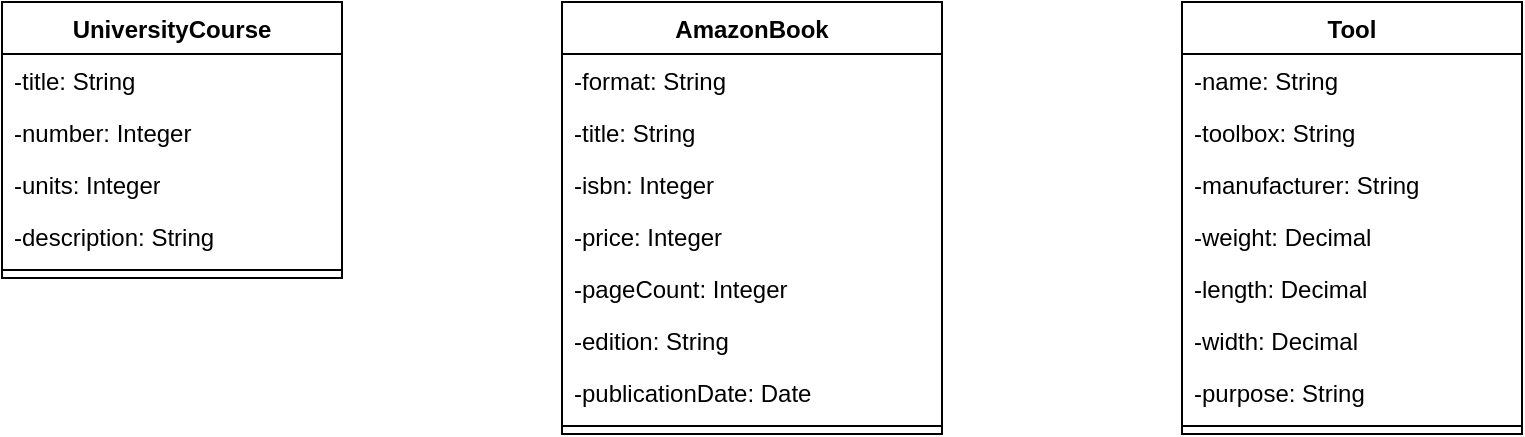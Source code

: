 <mxfile version="26.0.10">
  <diagram name="Page-1" id="hUP5N3kPyDkCxqBFDIdw">
    <mxGraphModel dx="1101" dy="630" grid="1" gridSize="10" guides="1" tooltips="1" connect="1" arrows="1" fold="1" page="1" pageScale="1" pageWidth="1200" pageHeight="1600" math="0" shadow="0">
      <root>
        <mxCell id="0" />
        <mxCell id="1" parent="0" />
        <mxCell id="95arWTXIim-FXiFvW0Av-1" value="UniversityCourse" style="swimlane;fontStyle=1;align=center;verticalAlign=top;childLayout=stackLayout;horizontal=1;startSize=26;horizontalStack=0;resizeParent=1;resizeParentMax=0;resizeLast=0;collapsible=1;marginBottom=0;whiteSpace=wrap;html=1;" parent="1" vertex="1">
          <mxGeometry x="240" y="200" width="170" height="138" as="geometry" />
        </mxCell>
        <mxCell id="95arWTXIim-FXiFvW0Av-25" value="-title: String" style="text;strokeColor=none;fillColor=none;align=left;verticalAlign=top;spacingLeft=4;spacingRight=4;overflow=hidden;rotatable=0;points=[[0,0.5],[1,0.5]];portConstraint=eastwest;whiteSpace=wrap;html=1;" parent="95arWTXIim-FXiFvW0Av-1" vertex="1">
          <mxGeometry y="26" width="170" height="26" as="geometry" />
        </mxCell>
        <mxCell id="95arWTXIim-FXiFvW0Av-2" value="-number: Integer" style="text;strokeColor=none;fillColor=none;align=left;verticalAlign=top;spacingLeft=4;spacingRight=4;overflow=hidden;rotatable=0;points=[[0,0.5],[1,0.5]];portConstraint=eastwest;whiteSpace=wrap;html=1;" parent="95arWTXIim-FXiFvW0Av-1" vertex="1">
          <mxGeometry y="52" width="170" height="26" as="geometry" />
        </mxCell>
        <mxCell id="95arWTXIim-FXiFvW0Av-15" value="-units: Integer" style="text;strokeColor=none;fillColor=none;align=left;verticalAlign=top;spacingLeft=4;spacingRight=4;overflow=hidden;rotatable=0;points=[[0,0.5],[1,0.5]];portConstraint=eastwest;whiteSpace=wrap;html=1;" parent="95arWTXIim-FXiFvW0Av-1" vertex="1">
          <mxGeometry y="78" width="170" height="26" as="geometry" />
        </mxCell>
        <mxCell id="95arWTXIim-FXiFvW0Av-16" value="-description: String" style="text;strokeColor=none;fillColor=none;align=left;verticalAlign=top;spacingLeft=4;spacingRight=4;overflow=hidden;rotatable=0;points=[[0,0.5],[1,0.5]];portConstraint=eastwest;whiteSpace=wrap;html=1;" parent="95arWTXIim-FXiFvW0Av-1" vertex="1">
          <mxGeometry y="104" width="170" height="26" as="geometry" />
        </mxCell>
        <mxCell id="95arWTXIim-FXiFvW0Av-3" value="" style="line;strokeWidth=1;fillColor=none;align=left;verticalAlign=middle;spacingTop=-1;spacingLeft=3;spacingRight=3;rotatable=0;labelPosition=right;points=[];portConstraint=eastwest;strokeColor=inherit;" parent="95arWTXIim-FXiFvW0Av-1" vertex="1">
          <mxGeometry y="130" width="170" height="8" as="geometry" />
        </mxCell>
        <mxCell id="95arWTXIim-FXiFvW0Av-6" value="AmazonBook" style="swimlane;fontStyle=1;align=center;verticalAlign=top;childLayout=stackLayout;horizontal=1;startSize=26;horizontalStack=0;resizeParent=1;resizeParentMax=0;resizeLast=0;collapsible=1;marginBottom=0;whiteSpace=wrap;html=1;" parent="1" vertex="1">
          <mxGeometry x="520" y="200" width="190" height="216" as="geometry" />
        </mxCell>
        <mxCell id="95arWTXIim-FXiFvW0Av-7" value="&lt;div&gt;-format: String&lt;/div&gt;" style="text;strokeColor=none;fillColor=none;align=left;verticalAlign=top;spacingLeft=4;spacingRight=4;overflow=hidden;rotatable=0;points=[[0,0.5],[1,0.5]];portConstraint=eastwest;whiteSpace=wrap;html=1;" parent="95arWTXIim-FXiFvW0Av-6" vertex="1">
          <mxGeometry y="26" width="190" height="26" as="geometry" />
        </mxCell>
        <mxCell id="95arWTXIim-FXiFvW0Av-32" value="-title: String" style="text;strokeColor=none;fillColor=none;align=left;verticalAlign=top;spacingLeft=4;spacingRight=4;overflow=hidden;rotatable=0;points=[[0,0.5],[1,0.5]];portConstraint=eastwest;whiteSpace=wrap;html=1;" parent="95arWTXIim-FXiFvW0Av-6" vertex="1">
          <mxGeometry y="52" width="190" height="26" as="geometry" />
        </mxCell>
        <mxCell id="95arWTXIim-FXiFvW0Av-18" value="-isbn: Integer" style="text;strokeColor=none;fillColor=none;align=left;verticalAlign=top;spacingLeft=4;spacingRight=4;overflow=hidden;rotatable=0;points=[[0,0.5],[1,0.5]];portConstraint=eastwest;whiteSpace=wrap;html=1;" parent="95arWTXIim-FXiFvW0Av-6" vertex="1">
          <mxGeometry y="78" width="190" height="26" as="geometry" />
        </mxCell>
        <mxCell id="95arWTXIim-FXiFvW0Av-33" value="-price: Integer" style="text;strokeColor=none;fillColor=none;align=left;verticalAlign=top;spacingLeft=4;spacingRight=4;overflow=hidden;rotatable=0;points=[[0,0.5],[1,0.5]];portConstraint=eastwest;whiteSpace=wrap;html=1;" parent="95arWTXIim-FXiFvW0Av-6" vertex="1">
          <mxGeometry y="104" width="190" height="26" as="geometry" />
        </mxCell>
        <mxCell id="95arWTXIim-FXiFvW0Av-34" value="-pageCount: Integer" style="text;strokeColor=none;fillColor=none;align=left;verticalAlign=top;spacingLeft=4;spacingRight=4;overflow=hidden;rotatable=0;points=[[0,0.5],[1,0.5]];portConstraint=eastwest;whiteSpace=wrap;html=1;" parent="95arWTXIim-FXiFvW0Av-6" vertex="1">
          <mxGeometry y="130" width="190" height="26" as="geometry" />
        </mxCell>
        <mxCell id="95arWTXIim-FXiFvW0Av-36" value="-edition: String" style="text;strokeColor=none;fillColor=none;align=left;verticalAlign=top;spacingLeft=4;spacingRight=4;overflow=hidden;rotatable=0;points=[[0,0.5],[1,0.5]];portConstraint=eastwest;whiteSpace=wrap;html=1;" parent="95arWTXIim-FXiFvW0Av-6" vertex="1">
          <mxGeometry y="156" width="190" height="26" as="geometry" />
        </mxCell>
        <mxCell id="95arWTXIim-FXiFvW0Av-35" value="-publicationDate: Date" style="text;strokeColor=none;fillColor=none;align=left;verticalAlign=top;spacingLeft=4;spacingRight=4;overflow=hidden;rotatable=0;points=[[0,0.5],[1,0.5]];portConstraint=eastwest;whiteSpace=wrap;html=1;" parent="95arWTXIim-FXiFvW0Av-6" vertex="1">
          <mxGeometry y="182" width="190" height="26" as="geometry" />
        </mxCell>
        <mxCell id="95arWTXIim-FXiFvW0Av-8" value="" style="line;strokeWidth=1;fillColor=none;align=left;verticalAlign=middle;spacingTop=-1;spacingLeft=3;spacingRight=3;rotatable=0;labelPosition=right;points=[];portConstraint=eastwest;strokeColor=inherit;" parent="95arWTXIim-FXiFvW0Av-6" vertex="1">
          <mxGeometry y="208" width="190" height="8" as="geometry" />
        </mxCell>
        <mxCell id="95arWTXIim-FXiFvW0Av-10" value="Tool" style="swimlane;fontStyle=1;align=center;verticalAlign=top;childLayout=stackLayout;horizontal=1;startSize=26;horizontalStack=0;resizeParent=1;resizeParentMax=0;resizeLast=0;collapsible=1;marginBottom=0;whiteSpace=wrap;html=1;" parent="1" vertex="1">
          <mxGeometry x="830" y="200" width="170" height="216" as="geometry" />
        </mxCell>
        <mxCell id="95arWTXIim-FXiFvW0Av-38" value="-name: String" style="text;strokeColor=none;fillColor=none;align=left;verticalAlign=top;spacingLeft=4;spacingRight=4;overflow=hidden;rotatable=0;points=[[0,0.5],[1,0.5]];portConstraint=eastwest;whiteSpace=wrap;html=1;" parent="95arWTXIim-FXiFvW0Av-10" vertex="1">
          <mxGeometry y="26" width="170" height="26" as="geometry" />
        </mxCell>
        <mxCell id="95arWTXIim-FXiFvW0Av-11" value="-toolbox: String" style="text;strokeColor=none;fillColor=none;align=left;verticalAlign=top;spacingLeft=4;spacingRight=4;overflow=hidden;rotatable=0;points=[[0,0.5],[1,0.5]];portConstraint=eastwest;whiteSpace=wrap;html=1;" parent="95arWTXIim-FXiFvW0Av-10" vertex="1">
          <mxGeometry y="52" width="170" height="26" as="geometry" />
        </mxCell>
        <mxCell id="95arWTXIim-FXiFvW0Av-20" value="-manufacturer: String" style="text;strokeColor=none;fillColor=none;align=left;verticalAlign=top;spacingLeft=4;spacingRight=4;overflow=hidden;rotatable=0;points=[[0,0.5],[1,0.5]];portConstraint=eastwest;whiteSpace=wrap;html=1;" parent="95arWTXIim-FXiFvW0Av-10" vertex="1">
          <mxGeometry y="78" width="170" height="26" as="geometry" />
        </mxCell>
        <mxCell id="95arWTXIim-FXiFvW0Av-21" value="-weight: Decimal" style="text;strokeColor=none;fillColor=none;align=left;verticalAlign=top;spacingLeft=4;spacingRight=4;overflow=hidden;rotatable=0;points=[[0,0.5],[1,0.5]];portConstraint=eastwest;whiteSpace=wrap;html=1;" parent="95arWTXIim-FXiFvW0Av-10" vertex="1">
          <mxGeometry y="104" width="170" height="26" as="geometry" />
        </mxCell>
        <mxCell id="95arWTXIim-FXiFvW0Av-23" value="-length: Decimal" style="text;strokeColor=none;fillColor=none;align=left;verticalAlign=top;spacingLeft=4;spacingRight=4;overflow=hidden;rotatable=0;points=[[0,0.5],[1,0.5]];portConstraint=eastwest;whiteSpace=wrap;html=1;" parent="95arWTXIim-FXiFvW0Av-10" vertex="1">
          <mxGeometry y="130" width="170" height="26" as="geometry" />
        </mxCell>
        <mxCell id="95arWTXIim-FXiFvW0Av-22" value="-width: Decimal" style="text;strokeColor=none;fillColor=none;align=left;verticalAlign=top;spacingLeft=4;spacingRight=4;overflow=hidden;rotatable=0;points=[[0,0.5],[1,0.5]];portConstraint=eastwest;whiteSpace=wrap;html=1;" parent="95arWTXIim-FXiFvW0Av-10" vertex="1">
          <mxGeometry y="156" width="170" height="26" as="geometry" />
        </mxCell>
        <mxCell id="95arWTXIim-FXiFvW0Av-24" value="-purpose: String" style="text;strokeColor=none;fillColor=none;align=left;verticalAlign=top;spacingLeft=4;spacingRight=4;overflow=hidden;rotatable=0;points=[[0,0.5],[1,0.5]];portConstraint=eastwest;whiteSpace=wrap;html=1;" parent="95arWTXIim-FXiFvW0Av-10" vertex="1">
          <mxGeometry y="182" width="170" height="26" as="geometry" />
        </mxCell>
        <mxCell id="95arWTXIim-FXiFvW0Av-12" value="" style="line;strokeWidth=1;fillColor=none;align=left;verticalAlign=middle;spacingTop=-1;spacingLeft=3;spacingRight=3;rotatable=0;labelPosition=right;points=[];portConstraint=eastwest;strokeColor=inherit;" parent="95arWTXIim-FXiFvW0Av-10" vertex="1">
          <mxGeometry y="208" width="170" height="8" as="geometry" />
        </mxCell>
      </root>
    </mxGraphModel>
  </diagram>
</mxfile>
